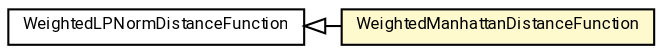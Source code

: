 #!/usr/local/bin/dot
#
# Class diagram 
# Generated by UMLGraph version R5_7_2-60-g0e99a6 (http://www.spinellis.gr/umlgraph/)
#

digraph G {
	graph [fontnames="svg"]
	edge [fontname="Roboto",fontsize=7,labelfontname="Roboto",labelfontsize=7,color="black"];
	node [fontname="Roboto",fontcolor="black",fontsize=8,shape=plaintext,margin=0,width=0,height=0];
	nodesep=0.15;
	ranksep=0.25;
	rankdir=LR;
	// de.lmu.ifi.dbs.elki.distance.distancefunction.minkowski.WeightedLPNormDistanceFunction
	c10865137 [label=<<table title="de.lmu.ifi.dbs.elki.distance.distancefunction.minkowski.WeightedLPNormDistanceFunction" border="0" cellborder="1" cellspacing="0" cellpadding="2" href="WeightedLPNormDistanceFunction.html" target="_parent">
		<tr><td><table border="0" cellspacing="0" cellpadding="1">
		<tr><td align="center" balign="center"> <font face="Roboto">WeightedLPNormDistanceFunction</font> </td></tr>
		</table></td></tr>
		</table>>, URL="WeightedLPNormDistanceFunction.html"];
	// de.lmu.ifi.dbs.elki.distance.distancefunction.minkowski.WeightedManhattanDistanceFunction
	c10865151 [label=<<table title="de.lmu.ifi.dbs.elki.distance.distancefunction.minkowski.WeightedManhattanDistanceFunction" border="0" cellborder="1" cellspacing="0" cellpadding="2" bgcolor="lemonChiffon" href="WeightedManhattanDistanceFunction.html" target="_parent">
		<tr><td><table border="0" cellspacing="0" cellpadding="1">
		<tr><td align="center" balign="center"> <font face="Roboto">WeightedManhattanDistanceFunction</font> </td></tr>
		</table></td></tr>
		</table>>, URL="WeightedManhattanDistanceFunction.html"];
	// de.lmu.ifi.dbs.elki.distance.distancefunction.minkowski.WeightedManhattanDistanceFunction extends de.lmu.ifi.dbs.elki.distance.distancefunction.minkowski.WeightedLPNormDistanceFunction
	c10865137 -> c10865151 [arrowtail=empty,dir=back,weight=10];
}

